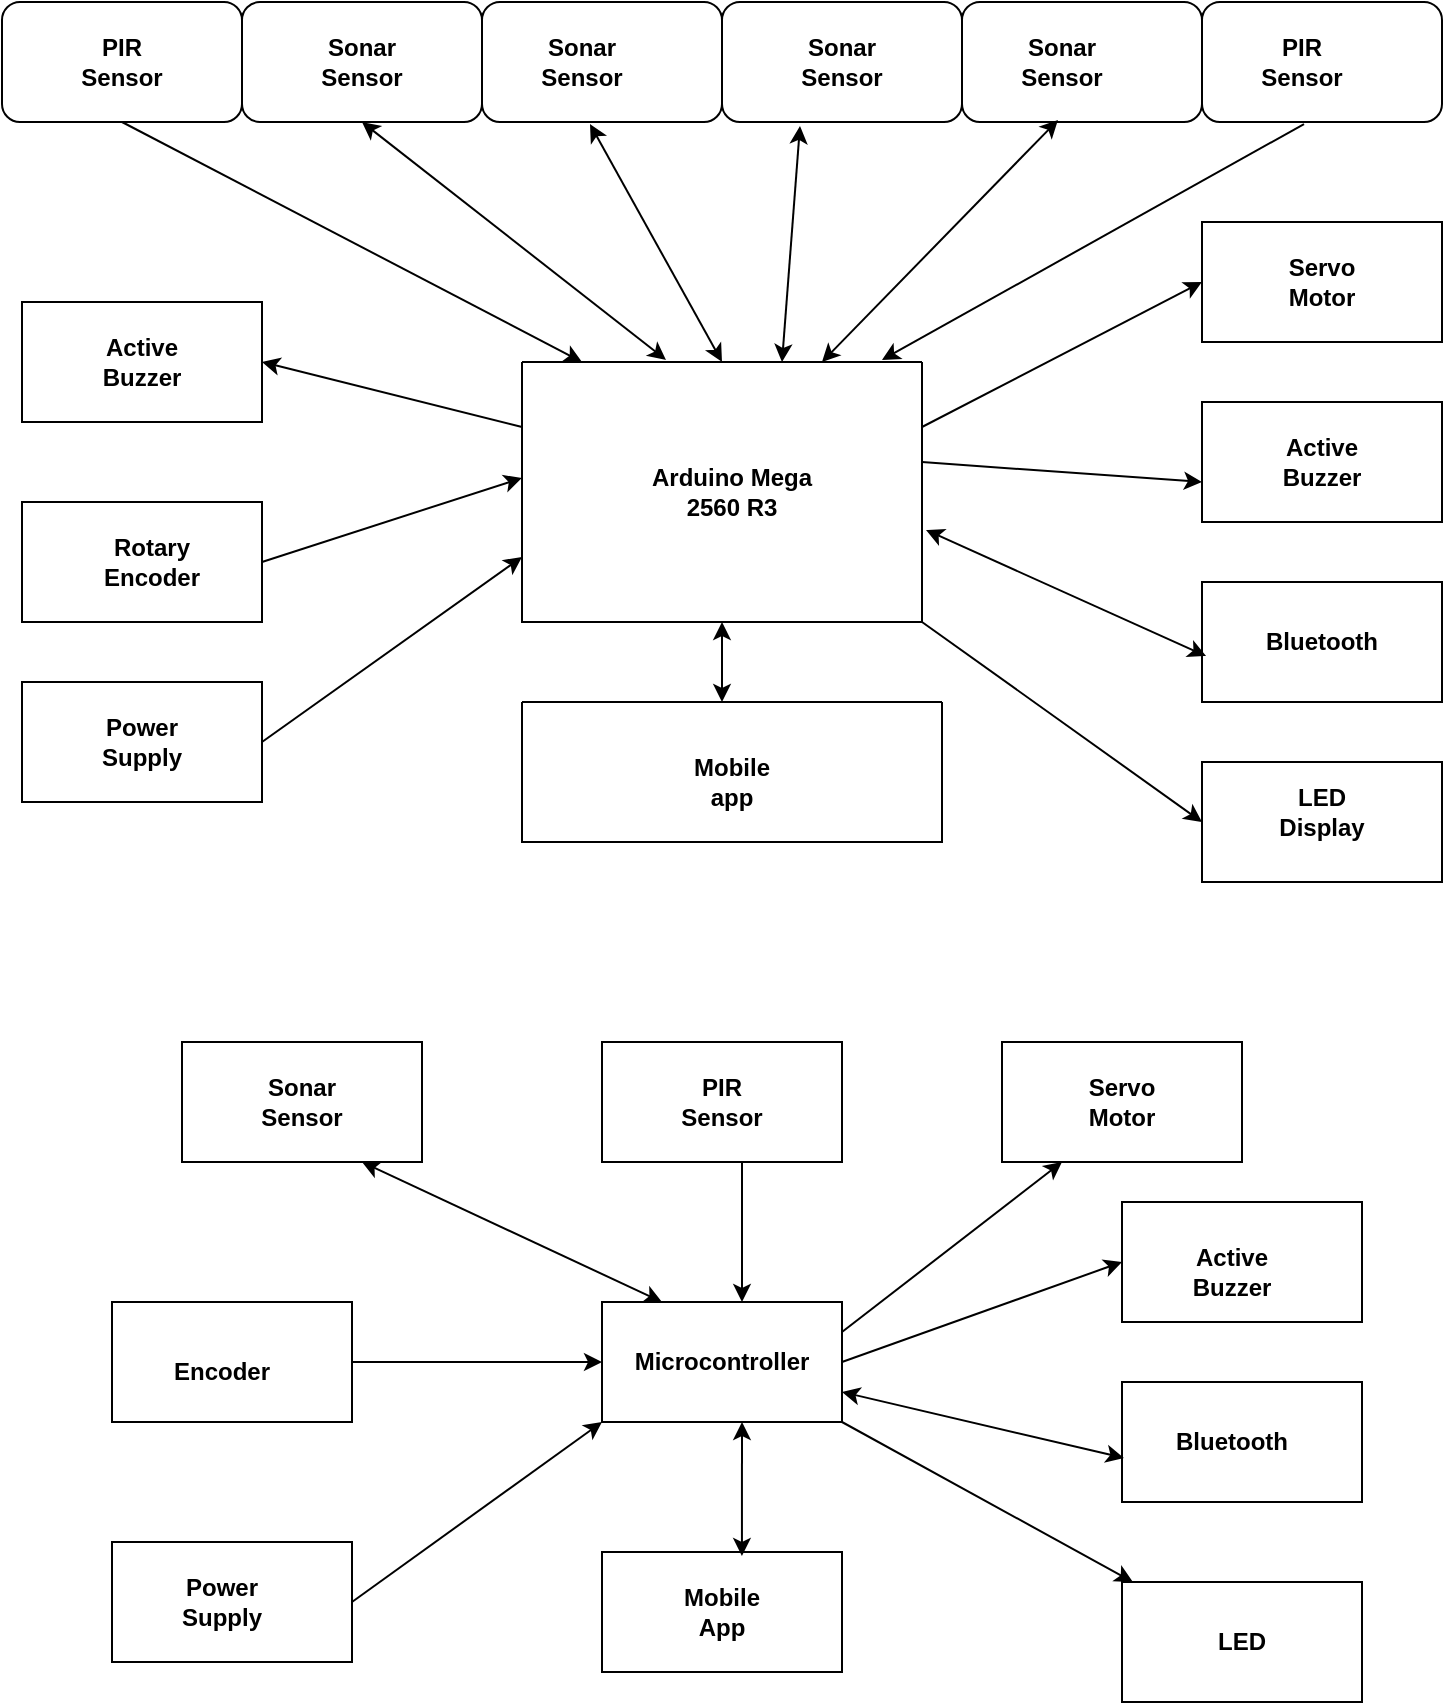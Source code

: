 <mxfile version="20.7.4" type="device"><diagram id="3229x9VHBQGlQ04EUy0s" name="Page-1"><mxGraphModel dx="880" dy="452" grid="1" gridSize="10" guides="1" tooltips="1" connect="1" arrows="1" fold="1" page="1" pageScale="1" pageWidth="850" pageHeight="1100" math="0" shadow="0"><root><mxCell id="0"/><mxCell id="1" parent="0"/><mxCell id="sbV-CykQ0WSTy1MQbW9M-1" value="" style="rounded=1;whiteSpace=wrap;html=1;" parent="1" vertex="1"><mxGeometry x="60" y="180" width="120" height="60" as="geometry"/></mxCell><mxCell id="sbV-CykQ0WSTy1MQbW9M-2" value="" style="rounded=1;whiteSpace=wrap;html=1;" parent="1" vertex="1"><mxGeometry x="180" y="180" width="120" height="60" as="geometry"/></mxCell><mxCell id="sbV-CykQ0WSTy1MQbW9M-3" value="" style="rounded=1;whiteSpace=wrap;html=1;" parent="1" vertex="1"><mxGeometry x="300" y="180" width="120" height="60" as="geometry"/></mxCell><mxCell id="sbV-CykQ0WSTy1MQbW9M-4" value="" style="rounded=1;whiteSpace=wrap;html=1;" parent="1" vertex="1"><mxGeometry x="540" y="180" width="120" height="60" as="geometry"/></mxCell><mxCell id="sbV-CykQ0WSTy1MQbW9M-5" value="" style="rounded=1;whiteSpace=wrap;html=1;" parent="1" vertex="1"><mxGeometry x="660" y="180" width="120" height="60" as="geometry"/></mxCell><mxCell id="sbV-CykQ0WSTy1MQbW9M-6" value="" style="rounded=1;whiteSpace=wrap;html=1;" parent="1" vertex="1"><mxGeometry x="420" y="180" width="120" height="60" as="geometry"/></mxCell><mxCell id="sbV-CykQ0WSTy1MQbW9M-7" value="" style="swimlane;startSize=0;" parent="1" vertex="1"><mxGeometry x="320" y="360" width="200" height="130" as="geometry"/></mxCell><mxCell id="sbV-CykQ0WSTy1MQbW9M-26" value="&lt;b&gt;Arduino Mega 2560 R3&lt;/b&gt;" style="text;html=1;strokeColor=none;fillColor=none;align=center;verticalAlign=middle;whiteSpace=wrap;rounded=0;" parent="sbV-CykQ0WSTy1MQbW9M-7" vertex="1"><mxGeometry x="60" y="40" width="90" height="50" as="geometry"/></mxCell><mxCell id="sbV-CykQ0WSTy1MQbW9M-8" value="" style="rounded=0;whiteSpace=wrap;html=1;" parent="1" vertex="1"><mxGeometry x="70" y="330" width="120" height="60" as="geometry"/></mxCell><mxCell id="sbV-CykQ0WSTy1MQbW9M-9" value="" style="rounded=0;whiteSpace=wrap;html=1;" parent="1" vertex="1"><mxGeometry x="70" y="430" width="120" height="60" as="geometry"/></mxCell><mxCell id="sbV-CykQ0WSTy1MQbW9M-10" value="" style="rounded=0;whiteSpace=wrap;html=1;" parent="1" vertex="1"><mxGeometry x="70" y="520" width="120" height="60" as="geometry"/></mxCell><mxCell id="sbV-CykQ0WSTy1MQbW9M-11" value="" style="swimlane;startSize=0;" parent="1" vertex="1"><mxGeometry x="320" y="530" width="210" height="70" as="geometry"/></mxCell><mxCell id="sbV-CykQ0WSTy1MQbW9M-27" value="&lt;b&gt;Mobile app&lt;/b&gt;" style="text;html=1;strokeColor=none;fillColor=none;align=center;verticalAlign=middle;whiteSpace=wrap;rounded=0;" parent="sbV-CykQ0WSTy1MQbW9M-11" vertex="1"><mxGeometry x="90" y="20" width="30" height="40" as="geometry"/></mxCell><mxCell id="sbV-CykQ0WSTy1MQbW9M-12" value="" style="rounded=0;whiteSpace=wrap;html=1;" parent="1" vertex="1"><mxGeometry x="660" y="380" width="120" height="60" as="geometry"/></mxCell><mxCell id="sbV-CykQ0WSTy1MQbW9M-13" value="" style="rounded=0;whiteSpace=wrap;html=1;" parent="1" vertex="1"><mxGeometry x="660" y="290" width="120" height="60" as="geometry"/></mxCell><mxCell id="sbV-CykQ0WSTy1MQbW9M-14" value="" style="rounded=0;whiteSpace=wrap;html=1;" parent="1" vertex="1"><mxGeometry x="660" y="470" width="120" height="60" as="geometry"/></mxCell><mxCell id="sbV-CykQ0WSTy1MQbW9M-15" value="" style="rounded=0;whiteSpace=wrap;html=1;" parent="1" vertex="1"><mxGeometry x="660" y="560" width="120" height="60" as="geometry"/></mxCell><mxCell id="sbV-CykQ0WSTy1MQbW9M-16" value="&lt;b&gt;Sonar Sensor&lt;/b&gt;" style="text;html=1;strokeColor=none;fillColor=none;align=center;verticalAlign=middle;whiteSpace=wrap;rounded=0;" parent="1" vertex="1"><mxGeometry x="450" y="195" width="60" height="30" as="geometry"/></mxCell><mxCell id="sbV-CykQ0WSTy1MQbW9M-17" value="&lt;b&gt;Sonar Sensor&lt;/b&gt;" style="text;html=1;strokeColor=none;fillColor=none;align=center;verticalAlign=middle;whiteSpace=wrap;rounded=0;" parent="1" vertex="1"><mxGeometry x="320" y="195" width="60" height="30" as="geometry"/></mxCell><mxCell id="sbV-CykQ0WSTy1MQbW9M-18" value="&lt;b&gt;Sonar Sensor&lt;/b&gt;" style="text;html=1;strokeColor=none;fillColor=none;align=center;verticalAlign=middle;whiteSpace=wrap;rounded=0;" parent="1" vertex="1"><mxGeometry x="210" y="195" width="60" height="30" as="geometry"/></mxCell><mxCell id="sbV-CykQ0WSTy1MQbW9M-19" value="&lt;b&gt;PIR Sensor&lt;/b&gt;" style="text;html=1;strokeColor=none;fillColor=none;align=center;verticalAlign=middle;whiteSpace=wrap;rounded=0;" parent="1" vertex="1"><mxGeometry x="105" y="190" width="30" height="40" as="geometry"/></mxCell><mxCell id="sbV-CykQ0WSTy1MQbW9M-20" value="&lt;b&gt;Sonar Sensor&lt;/b&gt;" style="text;html=1;strokeColor=none;fillColor=none;align=center;verticalAlign=middle;whiteSpace=wrap;rounded=0;" parent="1" vertex="1"><mxGeometry x="560" y="195" width="60" height="30" as="geometry"/></mxCell><mxCell id="sbV-CykQ0WSTy1MQbW9M-21" value="&lt;b&gt;PIR Sensor&lt;/b&gt;" style="text;html=1;strokeColor=none;fillColor=none;align=center;verticalAlign=middle;whiteSpace=wrap;rounded=0;" parent="1" vertex="1"><mxGeometry x="680" y="195" width="60" height="30" as="geometry"/></mxCell><mxCell id="sbV-CykQ0WSTy1MQbW9M-23" value="&lt;b&gt;Active Buzzer&lt;/b&gt;" style="text;html=1;strokeColor=none;fillColor=none;align=center;verticalAlign=middle;whiteSpace=wrap;rounded=0;" parent="1" vertex="1"><mxGeometry x="115" y="340" width="30" height="40" as="geometry"/></mxCell><mxCell id="sbV-CykQ0WSTy1MQbW9M-24" value="&lt;b&gt;Rotary Encoder&lt;/b&gt;" style="text;html=1;strokeColor=none;fillColor=none;align=center;verticalAlign=middle;whiteSpace=wrap;rounded=0;" parent="1" vertex="1"><mxGeometry x="120" y="440" width="30" height="40" as="geometry"/></mxCell><mxCell id="sbV-CykQ0WSTy1MQbW9M-25" value="&lt;b&gt;Power Supply&lt;/b&gt;" style="text;html=1;strokeColor=none;fillColor=none;align=center;verticalAlign=middle;whiteSpace=wrap;rounded=0;" parent="1" vertex="1"><mxGeometry x="115" y="530" width="30" height="40" as="geometry"/></mxCell><mxCell id="sbV-CykQ0WSTy1MQbW9M-28" value="&lt;b&gt;Servo Motor&lt;/b&gt;" style="text;html=1;strokeColor=none;fillColor=none;align=center;verticalAlign=middle;whiteSpace=wrap;rounded=0;" parent="1" vertex="1"><mxGeometry x="705" y="300" width="30" height="40" as="geometry"/></mxCell><mxCell id="sbV-CykQ0WSTy1MQbW9M-29" value="&lt;b&gt;Active Buzzer&lt;/b&gt;" style="text;html=1;strokeColor=none;fillColor=none;align=center;verticalAlign=middle;whiteSpace=wrap;rounded=0;" parent="1" vertex="1"><mxGeometry x="705" y="390" width="30" height="40" as="geometry"/></mxCell><mxCell id="sbV-CykQ0WSTy1MQbW9M-30" value="&lt;b&gt;Bluetooth&lt;/b&gt;" style="text;html=1;strokeColor=none;fillColor=none;align=center;verticalAlign=middle;whiteSpace=wrap;rounded=0;" parent="1" vertex="1"><mxGeometry x="705" y="480" width="30" height="40" as="geometry"/></mxCell><mxCell id="sbV-CykQ0WSTy1MQbW9M-31" value="&lt;b&gt;LED Display&lt;/b&gt;" style="text;html=1;strokeColor=none;fillColor=none;align=center;verticalAlign=middle;whiteSpace=wrap;rounded=0;" parent="1" vertex="1"><mxGeometry x="705" y="565" width="30" height="40" as="geometry"/></mxCell><mxCell id="sbV-CykQ0WSTy1MQbW9M-32" value="" style="endArrow=classic;html=1;rounded=0;exitX=0.5;exitY=1;exitDx=0;exitDy=0;exitPerimeter=0;" parent="1" source="sbV-CykQ0WSTy1MQbW9M-1" edge="1"><mxGeometry width="50" height="50" relative="1" as="geometry"><mxPoint x="400" y="420" as="sourcePoint"/><mxPoint x="350" y="360" as="targetPoint"/></mxGeometry></mxCell><mxCell id="sbV-CykQ0WSTy1MQbW9M-33" value="" style="endArrow=classic;html=1;rounded=0;exitX=0.425;exitY=1.017;exitDx=0;exitDy=0;exitPerimeter=0;entryX=0.9;entryY=-0.008;entryDx=0;entryDy=0;entryPerimeter=0;" parent="1" source="sbV-CykQ0WSTy1MQbW9M-5" target="sbV-CykQ0WSTy1MQbW9M-7" edge="1"><mxGeometry width="50" height="50" relative="1" as="geometry"><mxPoint x="130" y="250" as="sourcePoint"/><mxPoint x="360" y="370" as="targetPoint"/></mxGeometry></mxCell><mxCell id="sbV-CykQ0WSTy1MQbW9M-34" value="" style="endArrow=classic;startArrow=classic;html=1;rounded=0;exitX=0.5;exitY=1;exitDx=0;exitDy=0;entryX=0.36;entryY=-0.008;entryDx=0;entryDy=0;entryPerimeter=0;" parent="1" source="sbV-CykQ0WSTy1MQbW9M-2" target="sbV-CykQ0WSTy1MQbW9M-7" edge="1"><mxGeometry width="50" height="50" relative="1" as="geometry"><mxPoint x="240" y="250" as="sourcePoint"/><mxPoint x="450" y="370" as="targetPoint"/></mxGeometry></mxCell><mxCell id="sbV-CykQ0WSTy1MQbW9M-35" value="" style="endArrow=classic;startArrow=classic;html=1;rounded=0;entryX=0.45;entryY=1.017;entryDx=0;entryDy=0;entryPerimeter=0;exitX=0.5;exitY=0;exitDx=0;exitDy=0;" parent="1" source="sbV-CykQ0WSTy1MQbW9M-7" target="sbV-CykQ0WSTy1MQbW9M-3" edge="1"><mxGeometry width="50" height="50" relative="1" as="geometry"><mxPoint x="400" y="420" as="sourcePoint"/><mxPoint x="450" y="370" as="targetPoint"/></mxGeometry></mxCell><mxCell id="sbV-CykQ0WSTy1MQbW9M-36" value="" style="endArrow=classic;startArrow=classic;html=1;rounded=0;entryX=0.325;entryY=1.033;entryDx=0;entryDy=0;entryPerimeter=0;exitX=0.65;exitY=0;exitDx=0;exitDy=0;exitPerimeter=0;" parent="1" source="sbV-CykQ0WSTy1MQbW9M-7" target="sbV-CykQ0WSTy1MQbW9M-6" edge="1"><mxGeometry width="50" height="50" relative="1" as="geometry"><mxPoint x="416" y="371.95" as="sourcePoint"/><mxPoint x="364" y="251.02" as="targetPoint"/></mxGeometry></mxCell><mxCell id="sbV-CykQ0WSTy1MQbW9M-37" value="" style="endArrow=classic;startArrow=classic;html=1;rounded=0;entryX=0.4;entryY=0.983;entryDx=0;entryDy=0;entryPerimeter=0;exitX=0.75;exitY=0;exitDx=0;exitDy=0;" parent="1" source="sbV-CykQ0WSTy1MQbW9M-7" target="sbV-CykQ0WSTy1MQbW9M-4" edge="1"><mxGeometry width="50" height="50" relative="1" as="geometry"><mxPoint x="430" y="370" as="sourcePoint"/><mxPoint x="469" y="251.98" as="targetPoint"/></mxGeometry></mxCell><mxCell id="sbV-CykQ0WSTy1MQbW9M-38" value="" style="endArrow=classic;html=1;rounded=0;exitX=1;exitY=0.5;exitDx=0;exitDy=0;entryX=0;entryY=0.446;entryDx=0;entryDy=0;entryPerimeter=0;" parent="1" source="sbV-CykQ0WSTy1MQbW9M-9" target="sbV-CykQ0WSTy1MQbW9M-7" edge="1"><mxGeometry width="50" height="50" relative="1" as="geometry"><mxPoint x="400" y="420" as="sourcePoint"/><mxPoint x="450" y="370" as="targetPoint"/></mxGeometry></mxCell><mxCell id="sbV-CykQ0WSTy1MQbW9M-39" value="" style="endArrow=classic;html=1;rounded=0;exitX=1;exitY=0.5;exitDx=0;exitDy=0;entryX=0;entryY=0.75;entryDx=0;entryDy=0;" parent="1" source="sbV-CykQ0WSTy1MQbW9M-10" target="sbV-CykQ0WSTy1MQbW9M-7" edge="1"><mxGeometry width="50" height="50" relative="1" as="geometry"><mxPoint x="200" y="470" as="sourcePoint"/><mxPoint x="330" y="427.98" as="targetPoint"/></mxGeometry></mxCell><mxCell id="sbV-CykQ0WSTy1MQbW9M-40" value="" style="endArrow=classic;html=1;rounded=0;entryX=1;entryY=0.5;entryDx=0;entryDy=0;exitX=0;exitY=0.25;exitDx=0;exitDy=0;" parent="1" source="sbV-CykQ0WSTy1MQbW9M-7" target="sbV-CykQ0WSTy1MQbW9M-8" edge="1"><mxGeometry width="50" height="50" relative="1" as="geometry"><mxPoint x="400" y="420" as="sourcePoint"/><mxPoint x="450" y="370" as="targetPoint"/></mxGeometry></mxCell><mxCell id="sbV-CykQ0WSTy1MQbW9M-41" value="" style="endArrow=classic;startArrow=classic;html=1;rounded=0;entryX=0.5;entryY=1;entryDx=0;entryDy=0;" parent="1" target="sbV-CykQ0WSTy1MQbW9M-7" edge="1"><mxGeometry width="50" height="50" relative="1" as="geometry"><mxPoint x="420" y="530" as="sourcePoint"/><mxPoint x="450" y="370" as="targetPoint"/></mxGeometry></mxCell><mxCell id="sbV-CykQ0WSTy1MQbW9M-42" value="" style="endArrow=classic;html=1;rounded=0;exitX=1;exitY=1;exitDx=0;exitDy=0;entryX=0;entryY=0.5;entryDx=0;entryDy=0;" parent="1" source="sbV-CykQ0WSTy1MQbW9M-7" target="sbV-CykQ0WSTy1MQbW9M-15" edge="1"><mxGeometry width="50" height="50" relative="1" as="geometry"><mxPoint x="400" y="420" as="sourcePoint"/><mxPoint x="450" y="370" as="targetPoint"/></mxGeometry></mxCell><mxCell id="sbV-CykQ0WSTy1MQbW9M-43" value="" style="endArrow=classic;startArrow=classic;html=1;rounded=0;entryX=0.017;entryY=0.617;entryDx=0;entryDy=0;entryPerimeter=0;exitX=1.01;exitY=0.646;exitDx=0;exitDy=0;exitPerimeter=0;" parent="1" source="sbV-CykQ0WSTy1MQbW9M-7" target="sbV-CykQ0WSTy1MQbW9M-14" edge="1"><mxGeometry width="50" height="50" relative="1" as="geometry"><mxPoint x="400" y="420" as="sourcePoint"/><mxPoint x="450" y="370" as="targetPoint"/></mxGeometry></mxCell><mxCell id="sbV-CykQ0WSTy1MQbW9M-44" value="" style="endArrow=classic;html=1;rounded=0;exitX=1;exitY=0.385;exitDx=0;exitDy=0;exitPerimeter=0;" parent="1" source="sbV-CykQ0WSTy1MQbW9M-7" edge="1"><mxGeometry width="50" height="50" relative="1" as="geometry"><mxPoint x="620" y="470" as="sourcePoint"/><mxPoint x="660" y="420" as="targetPoint"/></mxGeometry></mxCell><mxCell id="sbV-CykQ0WSTy1MQbW9M-45" value="" style="endArrow=classic;html=1;rounded=0;entryX=0;entryY=0.5;entryDx=0;entryDy=0;exitX=1;exitY=0.25;exitDx=0;exitDy=0;" parent="1" source="sbV-CykQ0WSTy1MQbW9M-7" target="sbV-CykQ0WSTy1MQbW9M-13" edge="1"><mxGeometry width="50" height="50" relative="1" as="geometry"><mxPoint x="400" y="420" as="sourcePoint"/><mxPoint x="450" y="370" as="targetPoint"/></mxGeometry></mxCell><mxCell id="oM9kLfqRlXLamAXmlR53-7" value="" style="rounded=0;whiteSpace=wrap;html=1;" parent="1" vertex="1"><mxGeometry x="150" y="700" width="120" height="60" as="geometry"/></mxCell><mxCell id="oM9kLfqRlXLamAXmlR53-8" value="" style="rounded=0;whiteSpace=wrap;html=1;" parent="1" vertex="1"><mxGeometry x="115" y="830" width="120" height="60" as="geometry"/></mxCell><mxCell id="oM9kLfqRlXLamAXmlR53-9" value="" style="rounded=0;whiteSpace=wrap;html=1;" parent="1" vertex="1"><mxGeometry x="360" y="830" width="120" height="60" as="geometry"/></mxCell><mxCell id="oM9kLfqRlXLamAXmlR53-10" value="" style="rounded=0;whiteSpace=wrap;html=1;" parent="1" vertex="1"><mxGeometry x="620" y="780" width="120" height="60" as="geometry"/></mxCell><mxCell id="oM9kLfqRlXLamAXmlR53-11" value="" style="rounded=0;whiteSpace=wrap;html=1;" parent="1" vertex="1"><mxGeometry x="360" y="955" width="120" height="60" as="geometry"/></mxCell><mxCell id="oM9kLfqRlXLamAXmlR53-12" value="&lt;b&gt;Microcontroller&lt;/b&gt;" style="text;html=1;strokeColor=none;fillColor=none;align=center;verticalAlign=middle;whiteSpace=wrap;rounded=0;" parent="1" vertex="1"><mxGeometry x="390" y="845" width="60" height="30" as="geometry"/></mxCell><mxCell id="oM9kLfqRlXLamAXmlR53-13" value="&lt;b&gt;Sonar Sensor&lt;/b&gt;" style="text;html=1;strokeColor=none;fillColor=none;align=center;verticalAlign=middle;whiteSpace=wrap;rounded=0;" parent="1" vertex="1"><mxGeometry x="180" y="715" width="60" height="30" as="geometry"/></mxCell><mxCell id="oM9kLfqRlXLamAXmlR53-14" value="" style="rounded=0;whiteSpace=wrap;html=1;" parent="1" vertex="1"><mxGeometry x="360" y="700" width="120" height="60" as="geometry"/></mxCell><mxCell id="oM9kLfqRlXLamAXmlR53-15" value="&lt;b&gt;PIR Sensor&lt;/b&gt;" style="text;html=1;strokeColor=none;fillColor=none;align=center;verticalAlign=middle;whiteSpace=wrap;rounded=0;" parent="1" vertex="1"><mxGeometry x="390" y="715" width="60" height="30" as="geometry"/></mxCell><mxCell id="oM9kLfqRlXLamAXmlR53-16" value="&lt;b&gt;Mobile App&lt;/b&gt;" style="text;html=1;strokeColor=none;fillColor=none;align=center;verticalAlign=middle;whiteSpace=wrap;rounded=0;" parent="1" vertex="1"><mxGeometry x="390" y="970" width="60" height="30" as="geometry"/></mxCell><mxCell id="oM9kLfqRlXLamAXmlR53-17" value="&lt;b&gt;Active Buzzer&lt;/b&gt;" style="text;html=1;strokeColor=none;fillColor=none;align=center;verticalAlign=middle;whiteSpace=wrap;rounded=0;" parent="1" vertex="1"><mxGeometry x="645" y="800" width="60" height="30" as="geometry"/></mxCell><mxCell id="oM9kLfqRlXLamAXmlR53-18" value="" style="rounded=0;whiteSpace=wrap;html=1;" parent="1" vertex="1"><mxGeometry x="620" y="870" width="120" height="60" as="geometry"/></mxCell><mxCell id="oM9kLfqRlXLamAXmlR53-19" value="&lt;b&gt;Bluetooth&lt;/b&gt;" style="text;html=1;strokeColor=none;fillColor=none;align=center;verticalAlign=middle;whiteSpace=wrap;rounded=0;" parent="1" vertex="1"><mxGeometry x="645" y="885" width="60" height="30" as="geometry"/></mxCell><mxCell id="oM9kLfqRlXLamAXmlR53-20" value="" style="rounded=0;whiteSpace=wrap;html=1;" parent="1" vertex="1"><mxGeometry x="115" y="950" width="120" height="60" as="geometry"/></mxCell><mxCell id="oM9kLfqRlXLamAXmlR53-21" value="&lt;b&gt;Encoder&lt;/b&gt;" style="text;html=1;strokeColor=none;fillColor=none;align=center;verticalAlign=middle;whiteSpace=wrap;rounded=0;" parent="1" vertex="1"><mxGeometry x="140" y="850" width="60" height="30" as="geometry"/></mxCell><mxCell id="oM9kLfqRlXLamAXmlR53-22" value="&lt;b&gt;Power Supply&lt;/b&gt;" style="text;html=1;strokeColor=none;fillColor=none;align=center;verticalAlign=middle;whiteSpace=wrap;rounded=0;" parent="1" vertex="1"><mxGeometry x="140" y="965" width="60" height="30" as="geometry"/></mxCell><mxCell id="oM9kLfqRlXLamAXmlR53-23" value="" style="rounded=0;whiteSpace=wrap;html=1;" parent="1" vertex="1"><mxGeometry x="620" y="970" width="120" height="60" as="geometry"/></mxCell><mxCell id="oM9kLfqRlXLamAXmlR53-24" value="&lt;b&gt;LED&lt;/b&gt;" style="text;html=1;strokeColor=none;fillColor=none;align=center;verticalAlign=middle;whiteSpace=wrap;rounded=0;" parent="1" vertex="1"><mxGeometry x="650" y="985" width="60" height="30" as="geometry"/></mxCell><mxCell id="oM9kLfqRlXLamAXmlR53-26" value="" style="rounded=0;whiteSpace=wrap;html=1;" parent="1" vertex="1"><mxGeometry x="560" y="700" width="120" height="60" as="geometry"/></mxCell><mxCell id="oM9kLfqRlXLamAXmlR53-27" value="&lt;b&gt;Servo Motor&lt;/b&gt;" style="text;html=1;strokeColor=none;fillColor=none;align=center;verticalAlign=middle;whiteSpace=wrap;rounded=0;" parent="1" vertex="1"><mxGeometry x="590" y="715" width="60" height="30" as="geometry"/></mxCell><mxCell id="oM9kLfqRlXLamAXmlR53-28" value="" style="endArrow=classic;startArrow=classic;html=1;rounded=0;entryX=0.5;entryY=1;entryDx=0;entryDy=0;exitX=0.583;exitY=0.033;exitDx=0;exitDy=0;exitPerimeter=0;" parent="1" source="oM9kLfqRlXLamAXmlR53-11" edge="1"><mxGeometry width="50" height="50" relative="1" as="geometry"><mxPoint x="430" y="950" as="sourcePoint"/><mxPoint x="430" y="890" as="targetPoint"/></mxGeometry></mxCell><mxCell id="oM9kLfqRlXLamAXmlR53-29" value="" style="endArrow=classic;startArrow=classic;html=1;rounded=0;exitX=0.75;exitY=1;exitDx=0;exitDy=0;entryX=0.25;entryY=0;entryDx=0;entryDy=0;" parent="1" source="oM9kLfqRlXLamAXmlR53-7" target="oM9kLfqRlXLamAXmlR53-9" edge="1"><mxGeometry width="50" height="50" relative="1" as="geometry"><mxPoint x="400" y="880" as="sourcePoint"/><mxPoint x="450" y="830" as="targetPoint"/></mxGeometry></mxCell><mxCell id="oM9kLfqRlXLamAXmlR53-30" value="" style="endArrow=classic;html=1;rounded=0;" parent="1" edge="1"><mxGeometry width="50" height="50" relative="1" as="geometry"><mxPoint x="430" y="760" as="sourcePoint"/><mxPoint x="430" y="830" as="targetPoint"/></mxGeometry></mxCell><mxCell id="oM9kLfqRlXLamAXmlR53-31" value="" style="endArrow=classic;html=1;rounded=0;entryX=0.25;entryY=1;entryDx=0;entryDy=0;exitX=1;exitY=0.25;exitDx=0;exitDy=0;" parent="1" source="oM9kLfqRlXLamAXmlR53-9" target="oM9kLfqRlXLamAXmlR53-26" edge="1"><mxGeometry width="50" height="50" relative="1" as="geometry"><mxPoint x="400" y="880" as="sourcePoint"/><mxPoint x="450" y="830" as="targetPoint"/></mxGeometry></mxCell><mxCell id="oM9kLfqRlXLamAXmlR53-32" value="" style="endArrow=classic;html=1;rounded=0;entryX=0;entryY=0.5;entryDx=0;entryDy=0;exitX=1;exitY=0.5;exitDx=0;exitDy=0;exitPerimeter=0;" parent="1" source="oM9kLfqRlXLamAXmlR53-9" target="oM9kLfqRlXLamAXmlR53-10" edge="1"><mxGeometry width="50" height="50" relative="1" as="geometry"><mxPoint x="400" y="880" as="sourcePoint"/><mxPoint x="450" y="830" as="targetPoint"/></mxGeometry></mxCell><mxCell id="oM9kLfqRlXLamAXmlR53-33" value="" style="endArrow=classic;startArrow=classic;html=1;rounded=0;entryX=0.008;entryY=0.633;entryDx=0;entryDy=0;entryPerimeter=0;exitX=1;exitY=0.75;exitDx=0;exitDy=0;" parent="1" source="oM9kLfqRlXLamAXmlR53-9" target="oM9kLfqRlXLamAXmlR53-18" edge="1"><mxGeometry width="50" height="50" relative="1" as="geometry"><mxPoint x="400" y="880" as="sourcePoint"/><mxPoint x="450" y="830" as="targetPoint"/></mxGeometry></mxCell><mxCell id="oM9kLfqRlXLamAXmlR53-34" value="" style="endArrow=classic;html=1;rounded=0;exitX=1;exitY=1;exitDx=0;exitDy=0;" parent="1" source="oM9kLfqRlXLamAXmlR53-9" target="oM9kLfqRlXLamAXmlR53-23" edge="1"><mxGeometry width="50" height="50" relative="1" as="geometry"><mxPoint x="400" y="980" as="sourcePoint"/><mxPoint x="450" y="930" as="targetPoint"/></mxGeometry></mxCell><mxCell id="oM9kLfqRlXLamAXmlR53-35" value="" style="endArrow=classic;html=1;rounded=0;exitX=1;exitY=0.5;exitDx=0;exitDy=0;entryX=0;entryY=0.5;entryDx=0;entryDy=0;" parent="1" source="oM9kLfqRlXLamAXmlR53-8" target="oM9kLfqRlXLamAXmlR53-9" edge="1"><mxGeometry width="50" height="50" relative="1" as="geometry"><mxPoint x="400" y="880" as="sourcePoint"/><mxPoint x="450" y="830" as="targetPoint"/></mxGeometry></mxCell><mxCell id="oM9kLfqRlXLamAXmlR53-36" value="" style="endArrow=classic;html=1;rounded=0;exitX=1;exitY=0.5;exitDx=0;exitDy=0;" parent="1" source="oM9kLfqRlXLamAXmlR53-20" edge="1"><mxGeometry width="50" height="50" relative="1" as="geometry"><mxPoint x="400" y="880" as="sourcePoint"/><mxPoint x="360" y="890" as="targetPoint"/></mxGeometry></mxCell></root></mxGraphModel></diagram></mxfile>